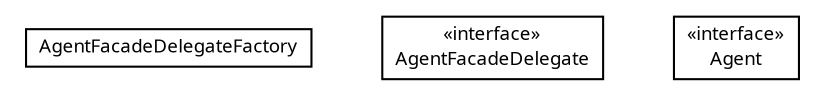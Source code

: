 #!/usr/local/bin/dot
#
# Class diagram 
# Generated by UMLGraph version R5_6 (http://www.umlgraph.org/)
#

digraph G {
	edge [fontname="Trebuchet MS",fontsize=10,labelfontname="Trebuchet MS",labelfontsize=10];
	node [fontname="Trebuchet MS",fontsize=10,shape=plaintext];
	nodesep=0.25;
	ranksep=0.5;
	// se.cambio.cds.model.facade.agent.delegate.AgentFacadeDelegateFactory
	c29159 [label=<<table title="se.cambio.cds.model.facade.agent.delegate.AgentFacadeDelegateFactory" border="0" cellborder="1" cellspacing="0" cellpadding="2" port="p" href="./AgentFacadeDelegateFactory.html">
		<tr><td><table border="0" cellspacing="0" cellpadding="1">
<tr><td align="center" balign="center"><font face="Trebuchet MS"> AgentFacadeDelegateFactory </font></td></tr>
		</table></td></tr>
		</table>>, URL="./AgentFacadeDelegateFactory.html", fontname="Trebuchet MS", fontcolor="black", fontsize=9.0];
	// se.cambio.cds.model.facade.agent.delegate.AgentFacadeDelegate
	c29160 [label=<<table title="se.cambio.cds.model.facade.agent.delegate.AgentFacadeDelegate" border="0" cellborder="1" cellspacing="0" cellpadding="2" port="p" href="./AgentFacadeDelegate.html">
		<tr><td><table border="0" cellspacing="0" cellpadding="1">
<tr><td align="center" balign="center"> &#171;interface&#187; </td></tr>
<tr><td align="center" balign="center"><font face="Trebuchet MS"> AgentFacadeDelegate </font></td></tr>
		</table></td></tr>
		</table>>, URL="./AgentFacadeDelegate.html", fontname="Trebuchet MS", fontcolor="black", fontsize=9.0];
	// se.cambio.cds.model.facade.agent.delegate.Agent
	c29161 [label=<<table title="se.cambio.cds.model.facade.agent.delegate.Agent" border="0" cellborder="1" cellspacing="0" cellpadding="2" port="p" href="./Agent.html">
		<tr><td><table border="0" cellspacing="0" cellpadding="1">
<tr><td align="center" balign="center"> &#171;interface&#187; </td></tr>
<tr><td align="center" balign="center"><font face="Trebuchet MS"> Agent </font></td></tr>
		</table></td></tr>
		</table>>, URL="./Agent.html", fontname="Trebuchet MS", fontcolor="black", fontsize=9.0];
}

